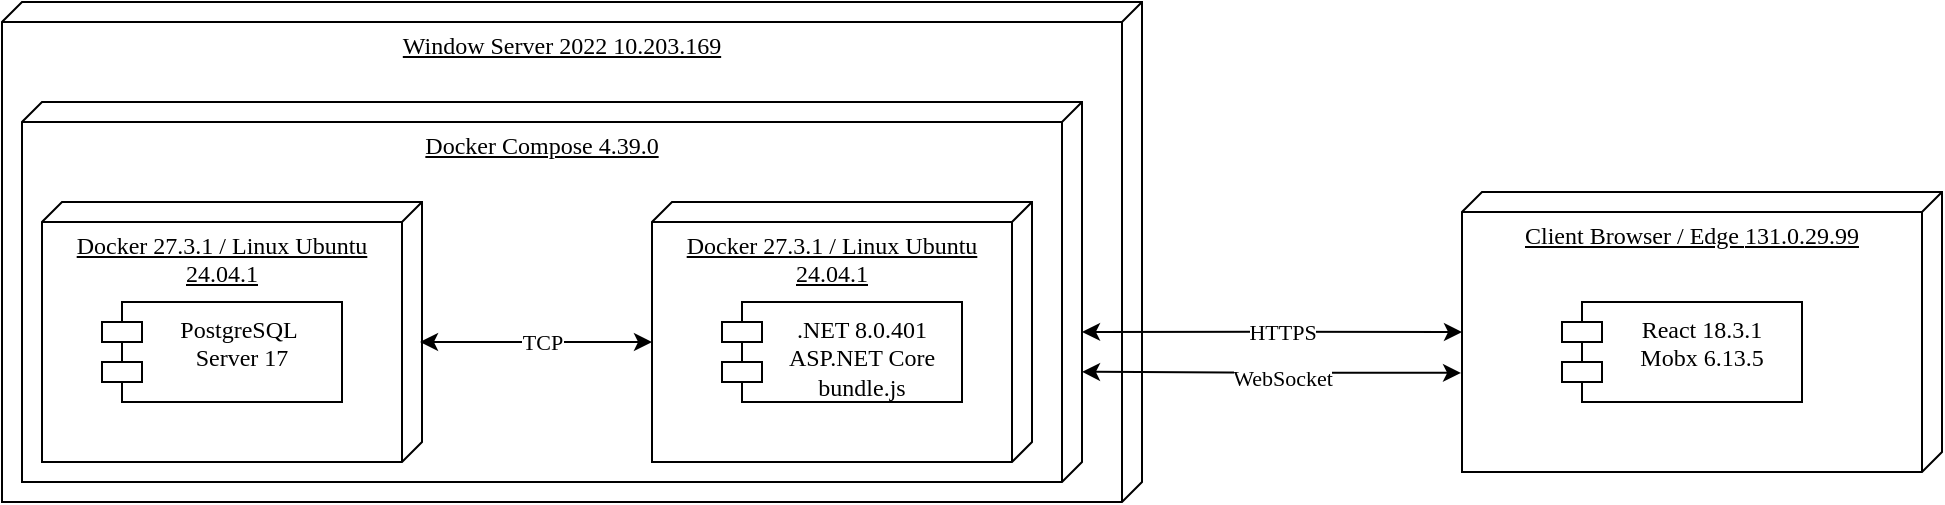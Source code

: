 <mxfile version="24.7.8">
  <diagram name="Страница — 1" id="qOJu4JuCVVwuThiOHZwM">
    <mxGraphModel dx="1863" dy="613" grid="1" gridSize="10" guides="1" tooltips="1" connect="1" arrows="1" fold="1" page="1" pageScale="1" pageWidth="827" pageHeight="1169" math="0" shadow="0">
      <root>
        <mxCell id="0" />
        <mxCell id="1" parent="0" />
        <mxCell id="PNTqQ1LK-q0UgE5t2Ike-1" value="&lt;div style=&quot;&quot;&gt;&lt;font face=&quot;Times New Roman&quot;&gt;Window Server 2022 10.203.169&lt;/font&gt;&lt;/div&gt;" style="verticalAlign=top;align=center;spacingTop=8;spacingLeft=2;spacingRight=12;shape=cube;size=10;direction=south;fontStyle=4;html=1;whiteSpace=wrap;" parent="1" vertex="1">
          <mxGeometry x="-790" y="310" width="570" height="250" as="geometry" />
        </mxCell>
        <mxCell id="PNTqQ1LK-q0UgE5t2Ike-4" value="&lt;div style=&quot;&quot;&gt;&lt;font face=&quot;Times New Roman&quot;&gt;Docker Compose 4.39.0&lt;/font&gt;&lt;br&gt;&lt;/div&gt;" style="verticalAlign=top;align=center;spacingTop=8;spacingLeft=2;spacingRight=12;shape=cube;size=10;direction=south;fontStyle=4;html=1;whiteSpace=wrap;" parent="1" vertex="1">
          <mxGeometry x="-780" y="360" width="530" height="190" as="geometry" />
        </mxCell>
        <mxCell id="PNTqQ1LK-q0UgE5t2Ike-6" value="&lt;div style=&quot;&quot;&gt;&lt;font face=&quot;Times New Roman&quot;&gt;Docker 27.3.1 / Linux Ubuntu 24.04.1&lt;/font&gt;&lt;/div&gt;&lt;div style=&quot;&quot;&gt;&lt;br&gt;&lt;/div&gt;" style="verticalAlign=top;align=center;spacingTop=8;spacingLeft=2;spacingRight=12;shape=cube;size=10;direction=south;fontStyle=4;html=1;whiteSpace=wrap;" parent="1" vertex="1">
          <mxGeometry x="-770" y="410" width="190" height="130" as="geometry" />
        </mxCell>
        <mxCell id="PNTqQ1LK-q0UgE5t2Ike-7" value="&lt;font face=&quot;Times New Roman&quot;&gt;PostgreSQL&amp;nbsp;&lt;/font&gt;&lt;div&gt;&lt;font face=&quot;PsWC1AURi9-9PKMxuaQ1&quot;&gt;Server 17&lt;/font&gt;&lt;/div&gt;" style="shape=module;align=left;spacingLeft=20;align=center;verticalAlign=top;whiteSpace=wrap;html=1;" parent="1" vertex="1">
          <mxGeometry x="-740" y="460" width="120" height="50" as="geometry" />
        </mxCell>
        <mxCell id="PNTqQ1LK-q0UgE5t2Ike-8" value="&lt;div style=&quot;&quot;&gt;&lt;span style=&quot;font-family: &amp;quot;Times New Roman&amp;quot;;&quot;&gt;Docker 27.3.1 / Linux Ubuntu 24.04.1&lt;/span&gt;&lt;br&gt;&lt;/div&gt;" style="verticalAlign=top;align=center;spacingTop=8;spacingLeft=2;spacingRight=12;shape=cube;size=10;direction=south;fontStyle=4;html=1;whiteSpace=wrap;" parent="1" vertex="1">
          <mxGeometry x="-465" y="410" width="190" height="130" as="geometry" />
        </mxCell>
        <mxCell id="PNTqQ1LK-q0UgE5t2Ike-9" value="&lt;font face=&quot;Times New Roman&quot;&gt;.NET 8.0.401&lt;/font&gt;&lt;div&gt;&lt;font face=&quot;_Fa3z_QzgGxzjxVkz4UR&quot;&gt;ASP.NET Core&lt;br&gt;bundle.js&lt;/font&gt;&lt;br&gt;&lt;/div&gt;" style="shape=module;align=left;spacingLeft=20;align=center;verticalAlign=top;whiteSpace=wrap;html=1;" parent="1" vertex="1">
          <mxGeometry x="-430" y="460" width="120" height="50" as="geometry" />
        </mxCell>
        <mxCell id="PNTqQ1LK-q0UgE5t2Ike-13" value="TCP" style="edgeStyle=orthogonalEdgeStyle;rounded=0;orthogonalLoop=1;jettySize=auto;html=1;exitX=0;exitY=0;exitDx=70;exitDy=190;exitPerimeter=0;startArrow=classic;startFill=1;fontFamily=Times New Roman;" parent="1" source="PNTqQ1LK-q0UgE5t2Ike-8" edge="1">
          <mxGeometry x="-0.056" relative="1" as="geometry">
            <mxPoint as="offset" />
            <mxPoint x="-581" y="480" as="targetPoint" />
          </mxGeometry>
        </mxCell>
        <mxCell id="PNTqQ1LK-q0UgE5t2Ike-14" value="&lt;div style=&quot;&quot;&gt;Client Browser / Edge&amp;nbsp;&lt;span style=&quot;text-align: start; background-color: rgb(255, 255, 255);&quot;&gt;131.0.29.99&lt;/span&gt;&lt;/div&gt;" style="verticalAlign=top;align=center;spacingTop=8;spacingLeft=2;spacingRight=12;shape=cube;size=10;direction=south;fontStyle=4;html=1;whiteSpace=wrap;fontFamily=Times New Roman;" parent="1" vertex="1">
          <mxGeometry x="-60" y="405" width="240" height="140" as="geometry" />
        </mxCell>
        <mxCell id="PNTqQ1LK-q0UgE5t2Ike-15" value="React 18.3.1&lt;div&gt;Mobx 6.13.5&lt;/div&gt;" style="shape=module;align=left;spacingLeft=20;align=center;verticalAlign=top;whiteSpace=wrap;html=1;fontFamily=Times New Roman;" parent="1" vertex="1">
          <mxGeometry x="-10" y="460" width="120" height="50" as="geometry" />
        </mxCell>
        <mxCell id="PNTqQ1LK-q0UgE5t2Ike-16" value="HTTPS" style="edgeStyle=orthogonalEdgeStyle;shape=connector;rounded=0;orthogonalLoop=1;jettySize=auto;html=1;strokeColor=default;align=center;verticalAlign=middle;fontFamily=Times New Roman;fontSize=11;fontColor=default;labelBackgroundColor=default;startArrow=classic;startFill=1;endArrow=classic;exitX=0.605;exitY=0;exitDx=0;exitDy=0;exitPerimeter=0;" parent="1" source="PNTqQ1LK-q0UgE5t2Ike-4" target="PNTqQ1LK-q0UgE5t2Ike-14" edge="1">
          <mxGeometry x="0.053" relative="1" as="geometry">
            <mxPoint as="offset" />
            <mxPoint x="-250" y="410" as="sourcePoint" />
          </mxGeometry>
        </mxCell>
        <mxCell id="p1JWkdtKyG1zRt0eny7l-1" style="edgeStyle=orthogonalEdgeStyle;shape=connector;rounded=0;orthogonalLoop=1;jettySize=auto;html=1;exitX=0.646;exitY=1.002;exitDx=0;exitDy=0;exitPerimeter=0;entryX=0.71;entryY=0;entryDx=0;entryDy=0;entryPerimeter=0;strokeColor=default;align=center;verticalAlign=middle;fontFamily=Helvetica;fontSize=11;fontColor=default;labelBackgroundColor=default;startArrow=classic;startFill=1;endArrow=classic;" parent="1" source="PNTqQ1LK-q0UgE5t2Ike-14" target="PNTqQ1LK-q0UgE5t2Ike-4" edge="1">
          <mxGeometry relative="1" as="geometry" />
        </mxCell>
        <mxCell id="p1JWkdtKyG1zRt0eny7l-2" value="WebSocket" style="edgeLabel;html=1;align=center;verticalAlign=middle;resizable=0;points=[];fontFamily=Times New Roman;fontSize=11;fontColor=default;labelBackgroundColor=default;" parent="p1JWkdtKyG1zRt0eny7l-1" vertex="1" connectable="0">
          <mxGeometry x="-0.059" y="2" relative="1" as="geometry">
            <mxPoint as="offset" />
          </mxGeometry>
        </mxCell>
      </root>
    </mxGraphModel>
  </diagram>
</mxfile>
